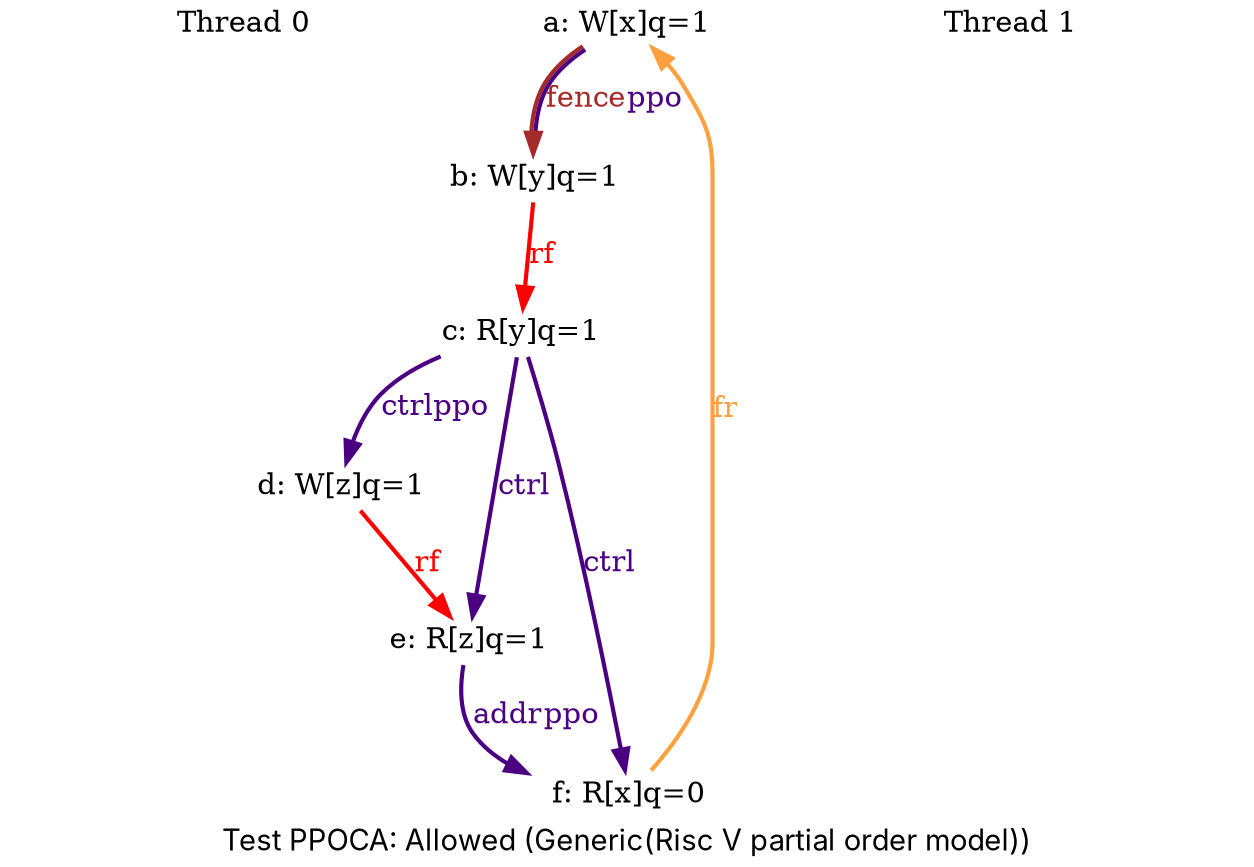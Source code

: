 digraph G {

splines=spline;
pad="0.000000";
fontname="SF Pro Display";

/* legend */
fontsize=14;
label="Test PPOCA: Allowed (Generic(Risc V partial order model))";


/* the unlocked events */
proc0_label_node [shape=none, fontsize=14, label="Thread 0", pos="1.000000,4.050000!", fixedsize=true, width=3.250000, height=0.281250]
eiid0 [label="a: W[x]q=1", shape="none", fontsize=14, pos="1.000000,3.375000!", fixedsize="false", height="0.194444", width="1.361111"];
eiid1 [label="b: W[y]q=1", shape="none", fontsize=14, pos="1.000000,2.250000!", fixedsize="false", height="0.194444", width="1.361111"];
proc1_label_node [shape=none, fontsize=14, label="Thread 1", pos="6.000000,4.050000!", fixedsize=true, width=3.250000, height=0.281250]
eiid2 [label="c: R[y]q=1", shape="none", fontsize=14, pos="6.000000,3.375000!", fixedsize="false", height="0.194444", width="1.361111"];
eiid3 [label="d: W[z]q=1", shape="none", fontsize=14, pos="6.000000,2.250000!", fixedsize="false", height="0.194444", width="1.361111"];
eiid4 [label="e: R[z]q=1", shape="none", fontsize=14, pos="6.000000,1.125000!", fixedsize="false", height="0.194444", width="1.361111"];
eiid5 [label="f: R[x]q=0", shape="none", fontsize=14, pos="6.000000,0.000000!", fixedsize="false", height="0.194444", width="1.361111"];

/* the intra_causality_data edges */


/* the intra_causality_control edges */

/* the poi edges */
/* the rfmap edges */


/* The viewed-before edges */
eiid0 -> eiid1 [label=<<font color="brown">fence</font><font color="indigo">ppo</font>>, color="brown:indigo", fontsize=14, penwidth="2.000000", arrowsize="1.000000"];
eiid1 -> eiid2 [label=<<font color="red">rf</font>>, color="red", fontsize=14, penwidth="2.000000", arrowsize="1.000000"];
eiid2 -> eiid3 [label=<<font color="indigo">ctrl</font><font color="indigo">ppo</font>>, color="indigo", fontsize=14, penwidth="2.000000", arrowsize="1.000000"];
eiid2 -> eiid4 [label=<<font color="indigo">ctrl</font>>, color="indigo", fontsize=14, penwidth="2.000000", arrowsize="1.000000"];
eiid2 -> eiid5 [label=<<font color="indigo">ctrl</font>>, color="indigo", fontsize=14, penwidth="2.000000", arrowsize="1.000000"];
eiid3 -> eiid4 [label=<<font color="red">rf</font>>, color="red", fontsize=14, penwidth="2.000000", arrowsize="1.000000"];
eiid4 -> eiid5 [label=<<font color="indigo">addr</font><font color="indigo">ppo</font>>, color="indigo", fontsize=14, penwidth="2.000000", arrowsize="1.000000"];
eiid5 -> eiid0 [label=<<font color="#ffa040">fr</font>>, color="#ffa040", fontsize=14, penwidth="2.000000", arrowsize="1.000000"];
}

